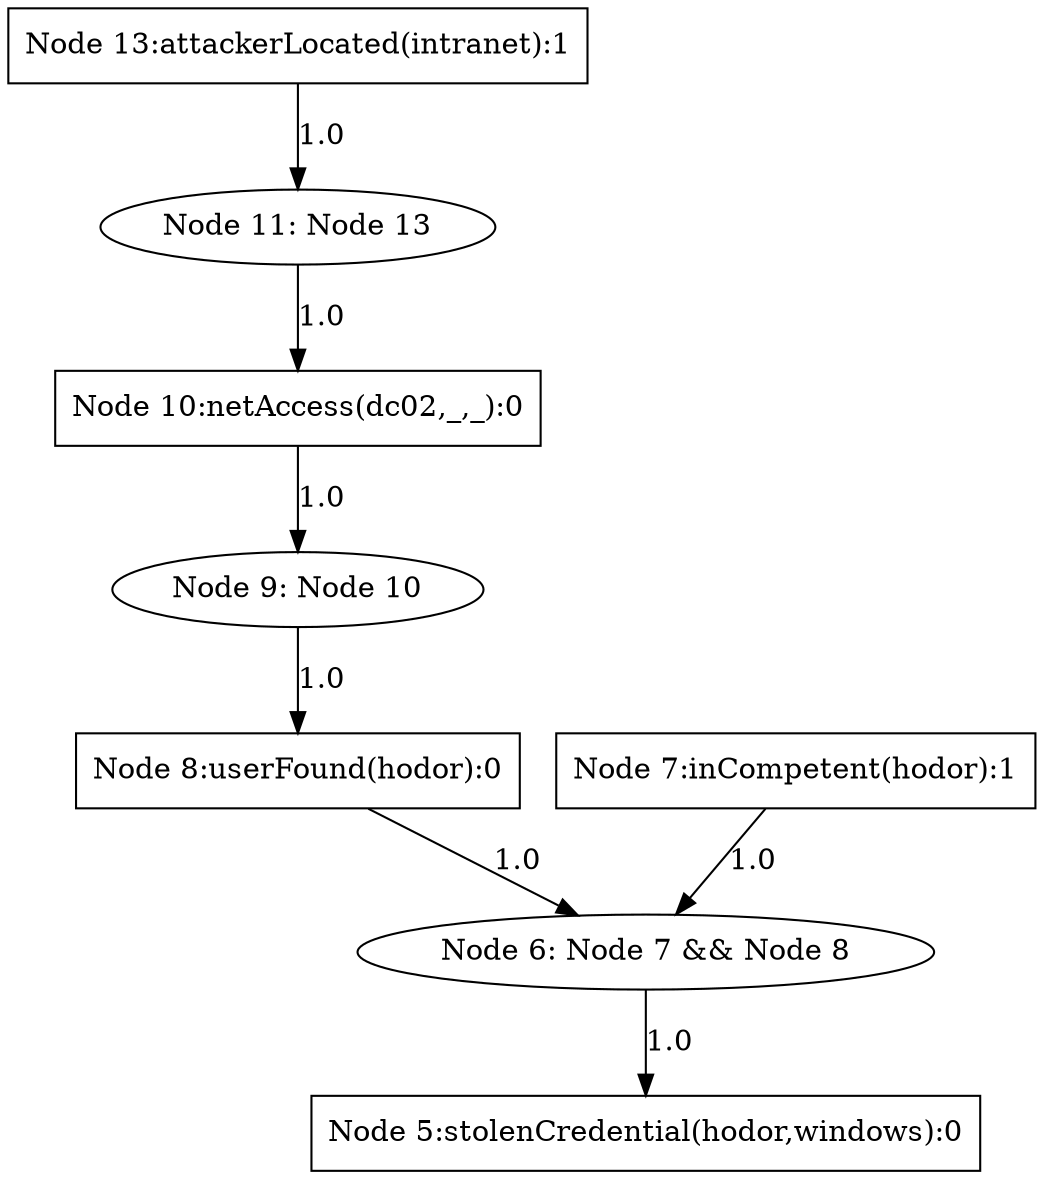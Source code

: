 strict digraph G {
  1 [ label="Node 13:attackerLocated(intranet):1" shape="box" nodeType="AND" probArray="1.0" ];
  2 [ label="Node 11: Node 13" shape="ellipse" nodeType="AND" probArray="1.0" ];
  3 [ label="Node 10:netAccess(dc02,_,_):0" shape="box" nodeType="OR" probArray="1.0" ];
  4 [ label="Node 9: Node 10" shape="ellipse" nodeType="AND" probArray="1.0" ];
  5 [ label="Node 8:userFound(hodor):0" shape="box" nodeType="OR" probArray="1.0" ];
  6 [ label="Node 7:inCompetent(hodor):1" shape="box" nodeType="AND" probArray="1.0" ];
  7 [ label="Node 6: Node 7 && Node 8" shape="ellipse" nodeType="AND" probArray="1.0 1.0" ];
  8 [ label="Node 5:stolenCredential(hodor,windows):0" shape="box" nodeType="OR" probArray="1.0" ];
  7 -> 8 [ label="1.0" color="black" ];
  6 -> 7 [ label="1.0" color="black" ];
  5 -> 7 [ label="1.0" color="black" ];
  4 -> 5 [ label="1.0" color="black" ];
  3 -> 4 [ label="1.0" color="black" ];
  2 -> 3 [ label="1.0" color="black" ];
  1 -> 2 [ label="1.0" color="black" ];
}
